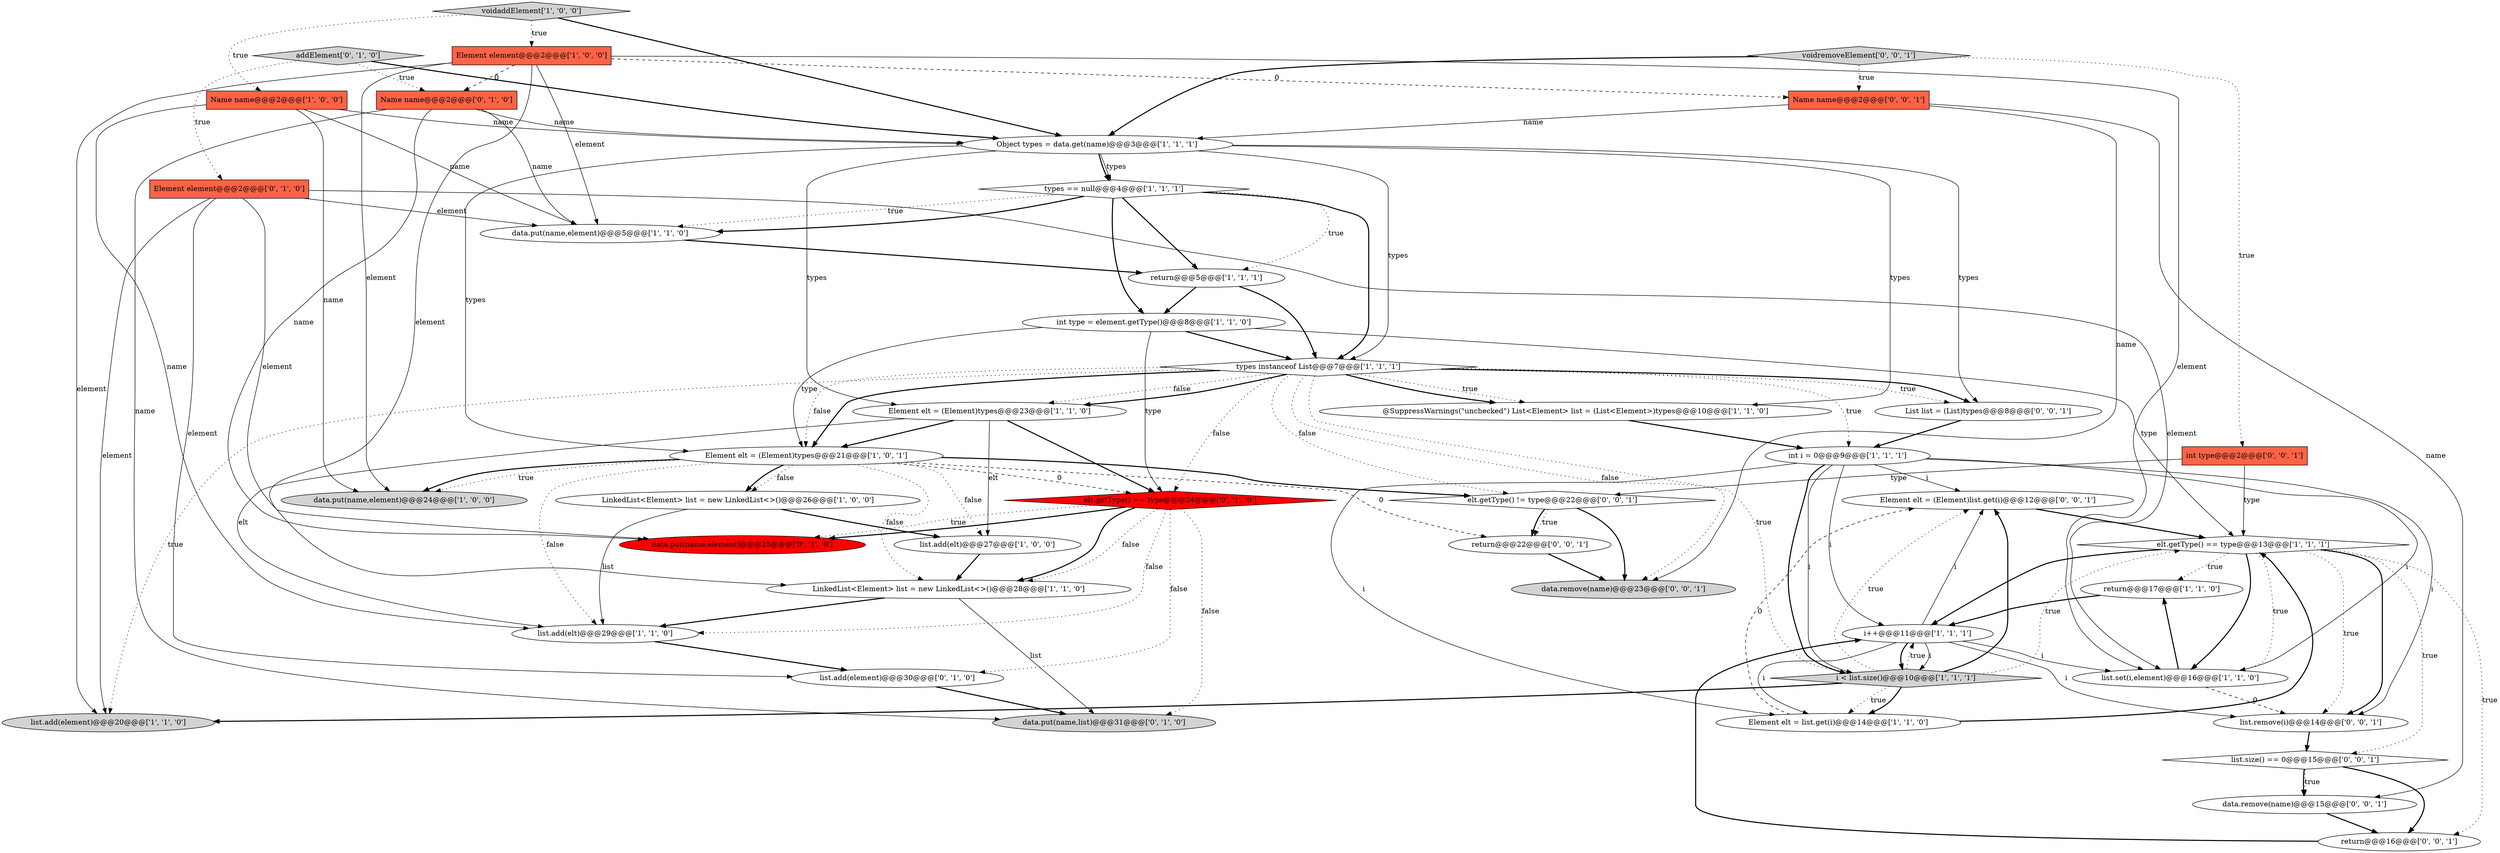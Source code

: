 digraph {
8 [style = filled, label = "types instanceof List@@@7@@@['1', '1', '1']", fillcolor = white, shape = diamond image = "AAA0AAABBB1BBB"];
13 [style = filled, label = "Element elt = (Element)types@@@21@@@['1', '0', '1']", fillcolor = white, shape = ellipse image = "AAA0AAABBB1BBB"];
37 [style = filled, label = "elt.getType() != type@@@22@@@['0', '0', '1']", fillcolor = white, shape = diamond image = "AAA0AAABBB3BBB"];
5 [style = filled, label = "int type = element.getType()@@@8@@@['1', '1', '0']", fillcolor = white, shape = ellipse image = "AAA0AAABBB1BBB"];
14 [style = filled, label = "Element element@@@2@@@['1', '0', '0']", fillcolor = tomato, shape = box image = "AAA1AAABBB1BBB"];
17 [style = filled, label = "elt.getType() == type@@@13@@@['1', '1', '1']", fillcolor = white, shape = diamond image = "AAA0AAABBB1BBB"];
11 [style = filled, label = "list.add(elt)@@@27@@@['1', '0', '0']", fillcolor = white, shape = ellipse image = "AAA0AAABBB1BBB"];
7 [style = filled, label = "data.put(name,element)@@@5@@@['1', '1', '0']", fillcolor = white, shape = ellipse image = "AAA0AAABBB1BBB"];
1 [style = filled, label = "int i = 0@@@9@@@['1', '1', '1']", fillcolor = white, shape = ellipse image = "AAA0AAABBB1BBB"];
39 [style = filled, label = "Element elt = (Element)list.get(i)@@@12@@@['0', '0', '1']", fillcolor = white, shape = ellipse image = "AAA0AAABBB3BBB"];
0 [style = filled, label = "data.put(name,element)@@@24@@@['1', '0', '0']", fillcolor = lightgray, shape = ellipse image = "AAA0AAABBB1BBB"];
3 [style = filled, label = "LinkedList<Element> list = new LinkedList<>()@@@26@@@['1', '0', '0']", fillcolor = white, shape = ellipse image = "AAA0AAABBB1BBB"];
2 [style = filled, label = "Element elt = (Element)types@@@23@@@['1', '1', '0']", fillcolor = white, shape = ellipse image = "AAA0AAABBB1BBB"];
25 [style = filled, label = "Element element@@@2@@@['0', '1', '0']", fillcolor = tomato, shape = box image = "AAA0AAABBB2BBB"];
6 [style = filled, label = "Name name@@@2@@@['1', '0', '0']", fillcolor = tomato, shape = box image = "AAA0AAABBB1BBB"];
42 [style = filled, label = "List list = (List)types@@@8@@@['0', '0', '1']", fillcolor = white, shape = ellipse image = "AAA0AAABBB3BBB"];
15 [style = filled, label = "list.add(element)@@@20@@@['1', '1', '0']", fillcolor = lightgray, shape = ellipse image = "AAA0AAABBB1BBB"];
40 [style = filled, label = "data.remove(name)@@@15@@@['0', '0', '1']", fillcolor = white, shape = ellipse image = "AAA0AAABBB3BBB"];
18 [style = filled, label = "i < list.size()@@@10@@@['1', '1', '1']", fillcolor = lightgray, shape = diamond image = "AAA0AAABBB1BBB"];
31 [style = filled, label = "data.put(name,element)@@@25@@@['0', '1', '0']", fillcolor = red, shape = ellipse image = "AAA1AAABBB2BBB"];
20 [style = filled, label = "Element elt = list.get(i)@@@14@@@['1', '1', '0']", fillcolor = white, shape = ellipse image = "AAA0AAABBB1BBB"];
32 [style = filled, label = "voidremoveElement['0', '0', '1']", fillcolor = lightgray, shape = diamond image = "AAA0AAABBB3BBB"];
23 [style = filled, label = "return@@@17@@@['1', '1', '0']", fillcolor = white, shape = ellipse image = "AAA0AAABBB1BBB"];
22 [style = filled, label = "return@@@5@@@['1', '1', '1']", fillcolor = white, shape = ellipse image = "AAA0AAABBB1BBB"];
29 [style = filled, label = "addElement['0', '1', '0']", fillcolor = lightgray, shape = diamond image = "AAA0AAABBB2BBB"];
41 [style = filled, label = "return@@@22@@@['0', '0', '1']", fillcolor = white, shape = ellipse image = "AAA0AAABBB3BBB"];
26 [style = filled, label = "elt.getType() == type@@@24@@@['0', '1', '0']", fillcolor = red, shape = diamond image = "AAA1AAABBB2BBB"];
10 [style = filled, label = "LinkedList<Element> list = new LinkedList<>()@@@28@@@['1', '1', '0']", fillcolor = white, shape = ellipse image = "AAA0AAABBB1BBB"];
33 [style = filled, label = "list.remove(i)@@@14@@@['0', '0', '1']", fillcolor = white, shape = ellipse image = "AAA0AAABBB3BBB"];
38 [style = filled, label = "Name name@@@2@@@['0', '0', '1']", fillcolor = tomato, shape = box image = "AAA0AAABBB3BBB"];
35 [style = filled, label = "int type@@@2@@@['0', '0', '1']", fillcolor = tomato, shape = box image = "AAA0AAABBB3BBB"];
16 [style = filled, label = "types == null@@@4@@@['1', '1', '1']", fillcolor = white, shape = diamond image = "AAA0AAABBB1BBB"];
30 [style = filled, label = "list.add(element)@@@30@@@['0', '1', '0']", fillcolor = white, shape = ellipse image = "AAA0AAABBB2BBB"];
34 [style = filled, label = "list.size() == 0@@@15@@@['0', '0', '1']", fillcolor = white, shape = diamond image = "AAA0AAABBB3BBB"];
19 [style = filled, label = "list.set(i,element)@@@16@@@['1', '1', '0']", fillcolor = white, shape = ellipse image = "AAA0AAABBB1BBB"];
12 [style = filled, label = "i++@@@11@@@['1', '1', '1']", fillcolor = white, shape = ellipse image = "AAA0AAABBB1BBB"];
36 [style = filled, label = "return@@@16@@@['0', '0', '1']", fillcolor = white, shape = ellipse image = "AAA0AAABBB3BBB"];
27 [style = filled, label = "Name name@@@2@@@['0', '1', '0']", fillcolor = tomato, shape = box image = "AAA1AAABBB2BBB"];
28 [style = filled, label = "data.put(name,list)@@@31@@@['0', '1', '0']", fillcolor = lightgray, shape = ellipse image = "AAA0AAABBB2BBB"];
43 [style = filled, label = "data.remove(name)@@@23@@@['0', '0', '1']", fillcolor = lightgray, shape = ellipse image = "AAA0AAABBB3BBB"];
21 [style = filled, label = "voidaddElement['1', '0', '0']", fillcolor = lightgray, shape = diamond image = "AAA0AAABBB1BBB"];
24 [style = filled, label = "Object types = data.get(name)@@@3@@@['1', '1', '1']", fillcolor = white, shape = ellipse image = "AAA0AAABBB1BBB"];
4 [style = filled, label = "@SuppressWarnings(\"unchecked\") List<Element> list = (List<Element>)types@@@10@@@['1', '1', '0']", fillcolor = white, shape = ellipse image = "AAA0AAABBB1BBB"];
9 [style = filled, label = "list.add(elt)@@@29@@@['1', '1', '0']", fillcolor = white, shape = ellipse image = "AAA0AAABBB1BBB"];
14->7 [style = solid, label="element"];
14->19 [style = solid, label="element"];
24->2 [style = solid, label="types"];
2->26 [style = bold, label=""];
12->39 [style = solid, label="i"];
26->10 [style = bold, label=""];
24->42 [style = solid, label="types"];
38->43 [style = solid, label="name"];
16->7 [style = bold, label=""];
21->24 [style = bold, label=""];
1->19 [style = solid, label="i"];
36->12 [style = bold, label=""];
18->20 [style = dotted, label="true"];
5->17 [style = solid, label="type"];
13->41 [style = dashed, label="0"];
8->4 [style = dotted, label="true"];
22->8 [style = bold, label=""];
26->28 [style = dotted, label="false"];
16->7 [style = dotted, label="true"];
13->9 [style = dotted, label="false"];
37->43 [style = bold, label=""];
24->8 [style = solid, label="types"];
30->28 [style = bold, label=""];
18->39 [style = dotted, label="true"];
6->7 [style = solid, label="name"];
14->15 [style = solid, label="element"];
12->18 [style = bold, label=""];
3->9 [style = solid, label="list"];
6->9 [style = solid, label="name"];
42->1 [style = bold, label=""];
23->12 [style = bold, label=""];
17->34 [style = dotted, label="true"];
8->4 [style = bold, label=""];
12->18 [style = solid, label="i"];
20->39 [style = dashed, label="0"];
32->35 [style = dotted, label="true"];
12->20 [style = solid, label="i"];
12->19 [style = solid, label="i"];
8->13 [style = dotted, label="false"];
18->15 [style = bold, label=""];
3->11 [style = bold, label=""];
24->13 [style = solid, label="types"];
6->24 [style = solid, label="name"];
1->39 [style = solid, label="i"];
13->26 [style = dashed, label="0"];
22->5 [style = bold, label=""];
8->2 [style = dotted, label="false"];
17->23 [style = dotted, label="true"];
1->18 [style = solid, label="i"];
13->37 [style = bold, label=""];
18->20 [style = bold, label=""];
37->41 [style = dotted, label="true"];
13->0 [style = dotted, label="true"];
5->13 [style = solid, label="type"];
1->12 [style = solid, label="i"];
24->4 [style = solid, label="types"];
34->36 [style = bold, label=""];
8->18 [style = dotted, label="true"];
13->3 [style = dotted, label="false"];
18->17 [style = dotted, label="true"];
41->43 [style = bold, label=""];
17->33 [style = dotted, label="true"];
13->0 [style = bold, label=""];
21->6 [style = dotted, label="true"];
26->10 [style = dotted, label="false"];
12->33 [style = solid, label="i"];
1->20 [style = solid, label="i"];
34->40 [style = bold, label=""];
16->8 [style = bold, label=""];
8->26 [style = dotted, label="false"];
37->41 [style = bold, label=""];
24->16 [style = solid, label="types"];
27->28 [style = solid, label="name"];
38->24 [style = solid, label="name"];
8->42 [style = dotted, label="true"];
8->15 [style = dotted, label="true"];
13->11 [style = dotted, label="false"];
25->15 [style = solid, label="element"];
25->19 [style = solid, label="element"];
2->11 [style = solid, label="elt"];
10->28 [style = solid, label="list"];
7->22 [style = bold, label=""];
26->31 [style = dotted, label="true"];
6->0 [style = solid, label="name"];
38->40 [style = solid, label="name"];
17->12 [style = bold, label=""];
26->31 [style = bold, label=""];
8->2 [style = bold, label=""];
27->7 [style = solid, label="name"];
18->39 [style = bold, label=""];
39->17 [style = bold, label=""];
11->10 [style = bold, label=""];
40->36 [style = bold, label=""];
14->38 [style = dashed, label="0"];
17->19 [style = dotted, label="true"];
32->38 [style = dotted, label="true"];
16->5 [style = bold, label=""];
4->1 [style = bold, label=""];
10->9 [style = bold, label=""];
13->10 [style = dotted, label="false"];
17->36 [style = dotted, label="true"];
35->17 [style = solid, label="type"];
25->7 [style = solid, label="element"];
29->25 [style = dotted, label="true"];
8->13 [style = bold, label=""];
34->40 [style = dotted, label="true"];
5->8 [style = bold, label=""];
20->17 [style = bold, label=""];
27->24 [style = solid, label="name"];
29->27 [style = dotted, label="true"];
14->10 [style = solid, label="element"];
1->18 [style = bold, label=""];
9->30 [style = bold, label=""];
17->33 [style = bold, label=""];
16->22 [style = dotted, label="true"];
16->22 [style = bold, label=""];
25->31 [style = solid, label="element"];
14->27 [style = dashed, label="0"];
2->9 [style = solid, label="elt"];
17->19 [style = bold, label=""];
26->9 [style = dotted, label="false"];
8->43 [style = dotted, label="false"];
1->33 [style = solid, label="i"];
14->0 [style = solid, label="element"];
2->13 [style = bold, label=""];
8->1 [style = dotted, label="true"];
24->16 [style = bold, label=""];
26->30 [style = dotted, label="false"];
18->12 [style = dotted, label="true"];
8->42 [style = bold, label=""];
8->37 [style = dotted, label="false"];
13->3 [style = bold, label=""];
19->23 [style = bold, label=""];
21->14 [style = dotted, label="true"];
5->26 [style = solid, label="type"];
35->37 [style = solid, label="type"];
29->24 [style = bold, label=""];
19->33 [style = dashed, label="0"];
32->24 [style = bold, label=""];
25->30 [style = solid, label="element"];
33->34 [style = bold, label=""];
27->31 [style = solid, label="name"];
}
